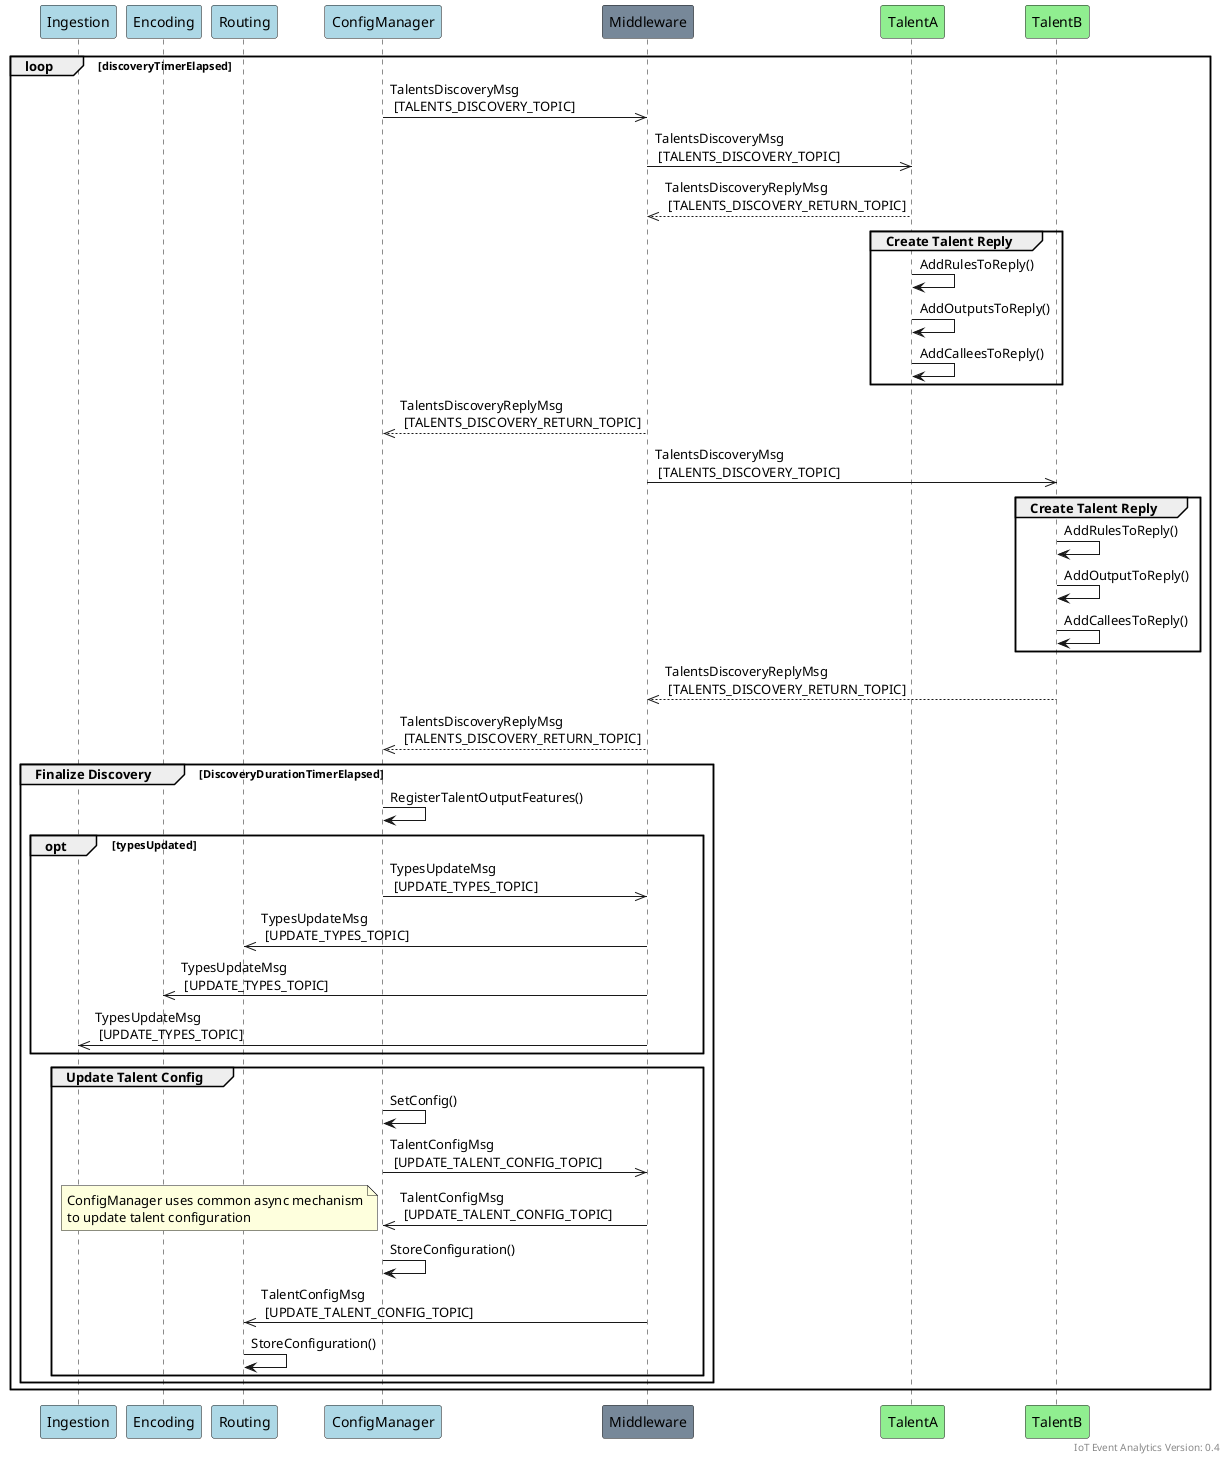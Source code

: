 @startuml
/'
  Copyright (c) 2021 Bosch.IO GmbH

  This Source Code Form is subject to the terms of the Mozilla Public
  License, v. 2.0. If a copy of the MPL was not distributed with this
  file, You can obtain one at https://mozilla.org/MPL/2.0/.

  SPDX-License-Identifier: MPL-2.0
'/

    skinparam backgroundColor #FFFFF

    right footer "IoT Event Analytics Version: 0.4"

    participant Ingestion as Ingestion #LightBlue
    participant Encoding as Encoding #LightBlue
    participant Routing as Routing #LightBlue
    participant ConfigManager as ConfigManager #LightBlue

    participant Middleware as Middleware #LightSlateGray

    participant TalentA as TalentA #LightGreen
    participant TalentB as TalentB #LightGreen

    loop discoveryTimerElapsed
        ConfigManager ->> Middleware: TalentsDiscoveryMsg \n [TALENTS_DISCOVERY_TOPIC]

        Middleware ->> TalentA: TalentsDiscoveryMsg \n [TALENTS_DISCOVERY_TOPIC]
        TalentA -->> Middleware: TalentsDiscoveryReplyMsg \n [TALENTS_DISCOVERY_RETURN_TOPIC]
        group Create Talent Reply
            TalentA -> TalentA: AddRulesToReply()
            TalentA -> TalentA: AddOutputsToReply()
            TalentA -> TalentA: AddCalleesToReply()
        end
        Middleware -->> ConfigManager: TalentsDiscoveryReplyMsg \n [TALENTS_DISCOVERY_RETURN_TOPIC]

        Middleware ->> TalentB: TalentsDiscoveryMsg \n [TALENTS_DISCOVERY_TOPIC]
        group Create Talent Reply
            TalentB -> TalentB: AddRulesToReply()
            TalentB -> TalentB: AddOutputToReply()
            TalentB -> TalentB: AddCalleesToReply()
        end
        TalentB -->> Middleware: TalentsDiscoveryReplyMsg \n [TALENTS_DISCOVERY_RETURN_TOPIC]
        Middleware -->> ConfigManager: TalentsDiscoveryReplyMsg \n [TALENTS_DISCOVERY_RETURN_TOPIC]

        group Finalize Discovery [DiscoveryDurationTimerElapsed]
            ConfigManager -> ConfigManager: RegisterTalentOutputFeatures()

            opt typesUpdated
                ConfigManager ->> Middleware: TypesUpdateMsg \n [UPDATE_TYPES_TOPIC]
                Middleware ->> Routing: TypesUpdateMsg \n [UPDATE_TYPES_TOPIC]
                Middleware ->> Encoding: TypesUpdateMsg \n [UPDATE_TYPES_TOPIC]
                Middleware ->> Ingestion: TypesUpdateMsg \n [UPDATE_TYPES_TOPIC]
            end

            group Update Talent Config
                ConfigManager -> ConfigManager: SetConfig()
                ConfigManager ->> Middleware: TalentConfigMsg \n [UPDATE_TALENT_CONFIG_TOPIC]

                Middleware ->> ConfigManager: TalentConfigMsg \n [UPDATE_TALENT_CONFIG_TOPIC]
                note left
                    ConfigManager uses common async mechanism
                    to update talent configuration
                end note
                ConfigManager -> ConfigManager: StoreConfiguration()

                Middleware ->> Routing: TalentConfigMsg \n [UPDATE_TALENT_CONFIG_TOPIC]
                Routing -> Routing: StoreConfiguration()
            end
        end
    end

@enduml
